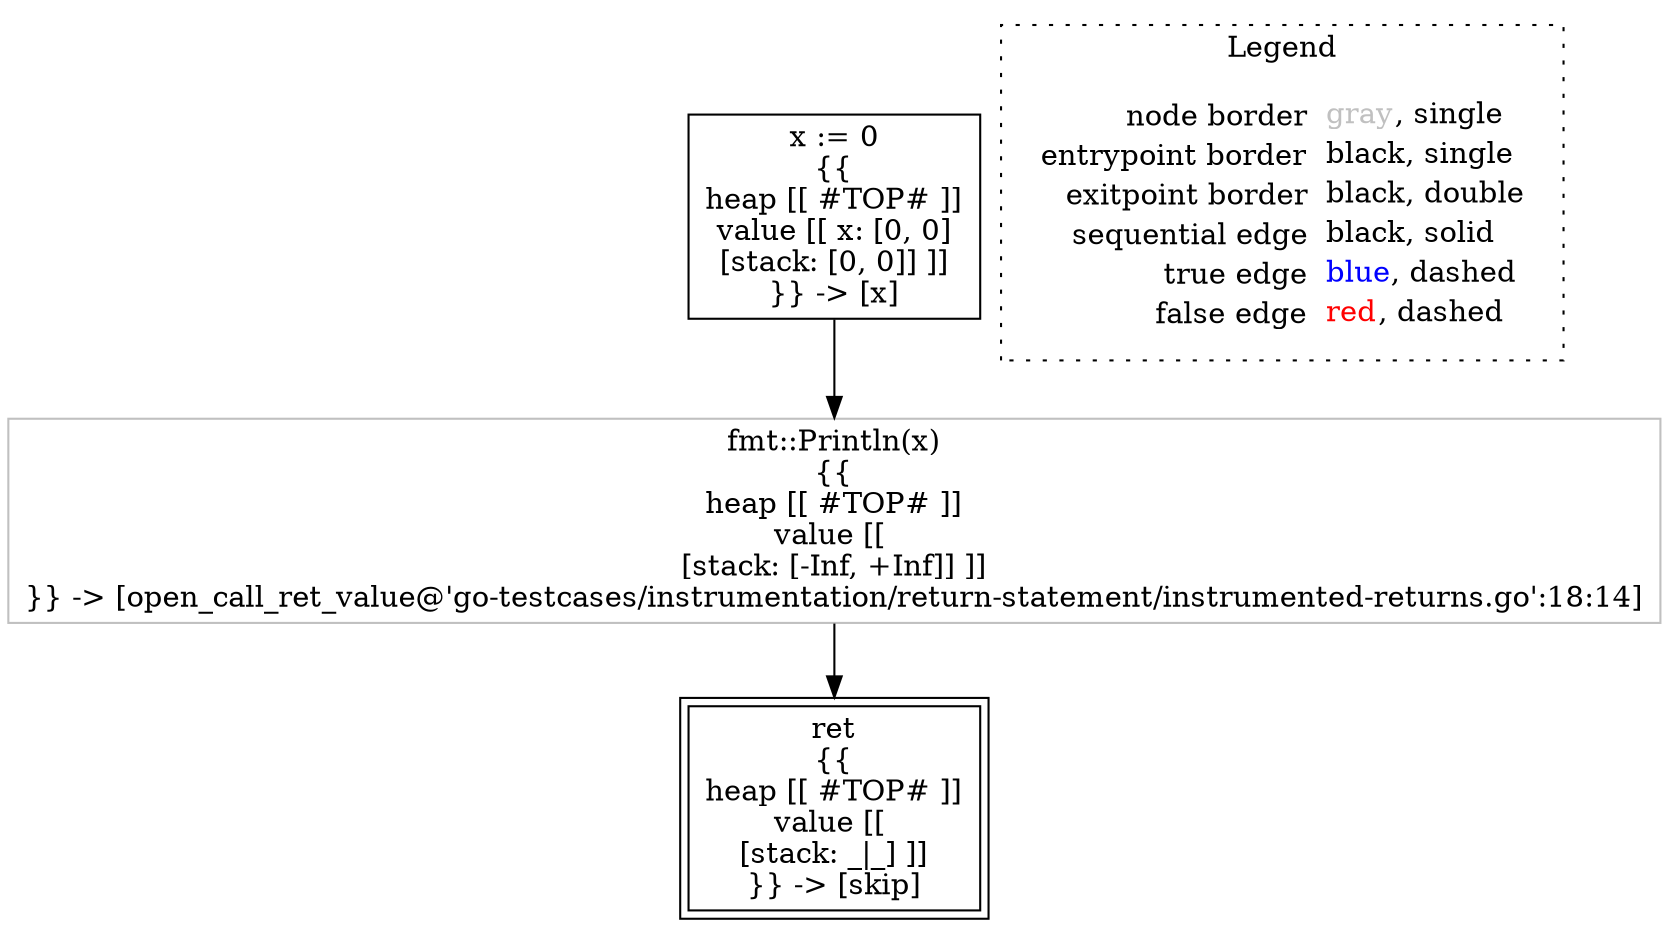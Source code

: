 digraph {
	"node0" [shape="rect",color="black",label=<x := 0<BR/>{{<BR/>heap [[ #TOP# ]]<BR/>value [[ x: [0, 0]<BR/>[stack: [0, 0]] ]]<BR/>}} -&gt; [x]>];
	"node1" [shape="rect",color="gray",label=<fmt::Println(x)<BR/>{{<BR/>heap [[ #TOP# ]]<BR/>value [[ <BR/>[stack: [-Inf, +Inf]] ]]<BR/>}} -&gt; [open_call_ret_value@'go-testcases/instrumentation/return-statement/instrumented-returns.go':18:14]>];
	"node2" [shape="rect",color="black",peripheries="2",label=<ret<BR/>{{<BR/>heap [[ #TOP# ]]<BR/>value [[ <BR/>[stack: _|_] ]]<BR/>}} -&gt; [skip]>];
	"node1" -> "node2" [color="black"];
	"node0" -> "node1" [color="black"];
subgraph cluster_legend {
	label="Legend";
	style=dotted;
	node [shape=plaintext];
	"legend" [label=<<table border="0" cellpadding="2" cellspacing="0" cellborder="0"><tr><td align="right">node border&nbsp;</td><td align="left"><font color="gray">gray</font>, single</td></tr><tr><td align="right">entrypoint border&nbsp;</td><td align="left"><font color="black">black</font>, single</td></tr><tr><td align="right">exitpoint border&nbsp;</td><td align="left"><font color="black">black</font>, double</td></tr><tr><td align="right">sequential edge&nbsp;</td><td align="left"><font color="black">black</font>, solid</td></tr><tr><td align="right">true edge&nbsp;</td><td align="left"><font color="blue">blue</font>, dashed</td></tr><tr><td align="right">false edge&nbsp;</td><td align="left"><font color="red">red</font>, dashed</td></tr></table>>];
}

}
